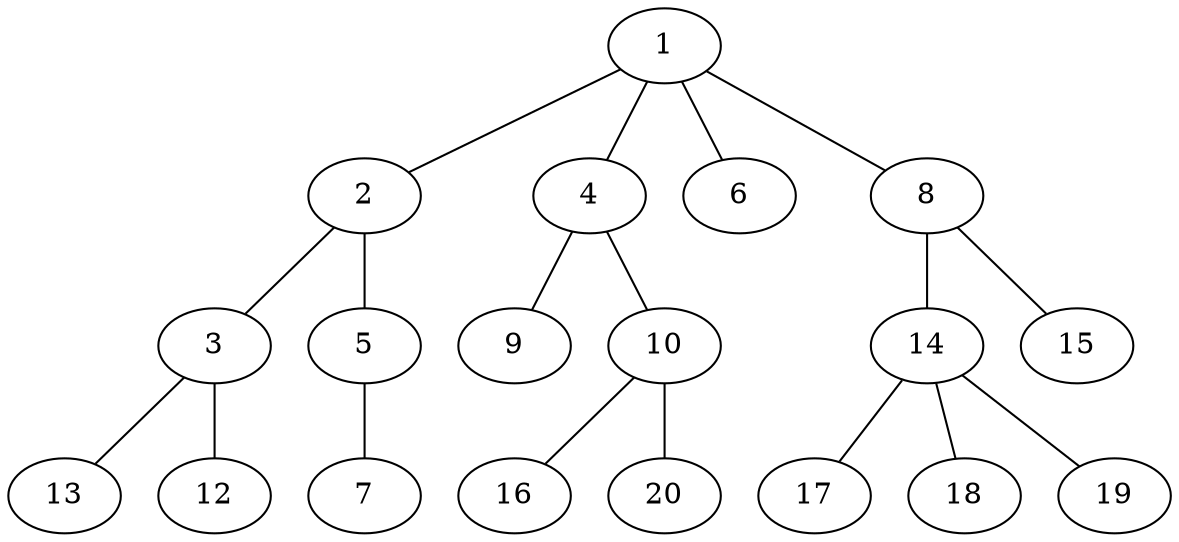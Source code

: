 strict graph "" {
	1 -- {2 , 4 , 6, 8};
    2 -- {3, 5 };
	4 -- {9 , 10};
    5 -- {7};
	8 -- {14, 15};
    3 -- {13, 12};
    10 -- {16, 20}
    14 -- {17, 18, 19}
    
    
}